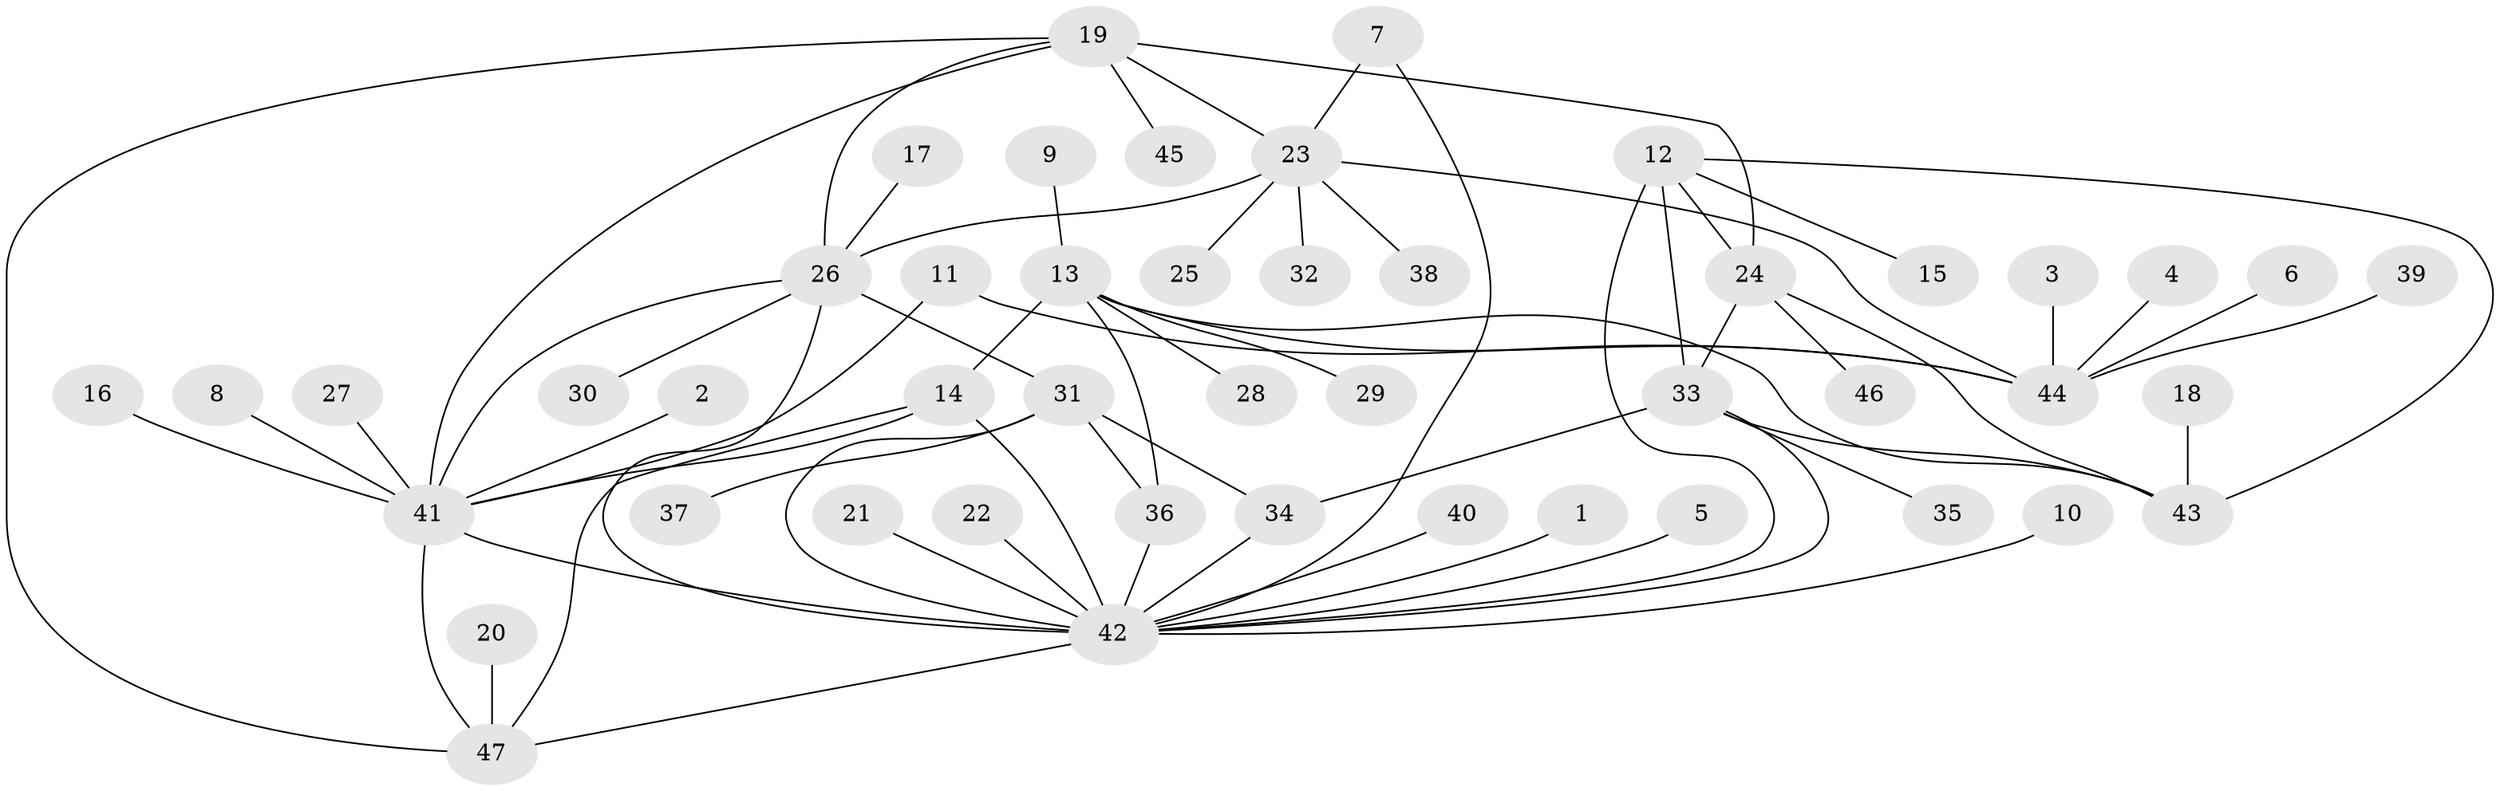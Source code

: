 // original degree distribution, {6: 0.03333333333333333, 5: 0.03333333333333333, 9: 0.022222222222222223, 12: 0.011111111111111112, 4: 0.03333333333333333, 11: 0.011111111111111112, 8: 0.022222222222222223, 7: 0.044444444444444446, 13: 0.011111111111111112, 3: 0.06666666666666667, 1: 0.5666666666666667, 2: 0.14444444444444443}
// Generated by graph-tools (version 1.1) at 2025/50/03/09/25 03:50:34]
// undirected, 47 vertices, 67 edges
graph export_dot {
graph [start="1"]
  node [color=gray90,style=filled];
  1;
  2;
  3;
  4;
  5;
  6;
  7;
  8;
  9;
  10;
  11;
  12;
  13;
  14;
  15;
  16;
  17;
  18;
  19;
  20;
  21;
  22;
  23;
  24;
  25;
  26;
  27;
  28;
  29;
  30;
  31;
  32;
  33;
  34;
  35;
  36;
  37;
  38;
  39;
  40;
  41;
  42;
  43;
  44;
  45;
  46;
  47;
  1 -- 42 [weight=1.0];
  2 -- 41 [weight=1.0];
  3 -- 44 [weight=1.0];
  4 -- 44 [weight=1.0];
  5 -- 42 [weight=1.0];
  6 -- 44 [weight=1.0];
  7 -- 23 [weight=1.0];
  7 -- 42 [weight=1.0];
  8 -- 41 [weight=1.0];
  9 -- 13 [weight=1.0];
  10 -- 42 [weight=1.0];
  11 -- 41 [weight=1.0];
  11 -- 44 [weight=1.0];
  12 -- 15 [weight=1.0];
  12 -- 24 [weight=1.0];
  12 -- 33 [weight=1.0];
  12 -- 42 [weight=1.0];
  12 -- 43 [weight=1.0];
  13 -- 14 [weight=1.0];
  13 -- 28 [weight=1.0];
  13 -- 29 [weight=1.0];
  13 -- 36 [weight=1.0];
  13 -- 43 [weight=1.0];
  13 -- 44 [weight=3.0];
  14 -- 41 [weight=1.0];
  14 -- 42 [weight=1.0];
  14 -- 47 [weight=1.0];
  16 -- 41 [weight=1.0];
  17 -- 26 [weight=1.0];
  18 -- 43 [weight=1.0];
  19 -- 23 [weight=2.0];
  19 -- 24 [weight=1.0];
  19 -- 26 [weight=2.0];
  19 -- 41 [weight=1.0];
  19 -- 45 [weight=1.0];
  19 -- 47 [weight=1.0];
  20 -- 47 [weight=1.0];
  21 -- 42 [weight=1.0];
  22 -- 42 [weight=2.0];
  23 -- 25 [weight=1.0];
  23 -- 26 [weight=1.0];
  23 -- 32 [weight=1.0];
  23 -- 38 [weight=1.0];
  23 -- 44 [weight=1.0];
  24 -- 33 [weight=1.0];
  24 -- 43 [weight=1.0];
  24 -- 46 [weight=1.0];
  26 -- 30 [weight=1.0];
  26 -- 31 [weight=1.0];
  26 -- 41 [weight=1.0];
  26 -- 42 [weight=1.0];
  27 -- 41 [weight=1.0];
  31 -- 34 [weight=1.0];
  31 -- 36 [weight=2.0];
  31 -- 37 [weight=1.0];
  31 -- 42 [weight=2.0];
  33 -- 34 [weight=1.0];
  33 -- 35 [weight=1.0];
  33 -- 42 [weight=1.0];
  33 -- 43 [weight=1.0];
  34 -- 42 [weight=1.0];
  36 -- 42 [weight=1.0];
  39 -- 44 [weight=1.0];
  40 -- 42 [weight=1.0];
  41 -- 42 [weight=1.0];
  41 -- 47 [weight=1.0];
  42 -- 47 [weight=1.0];
}

